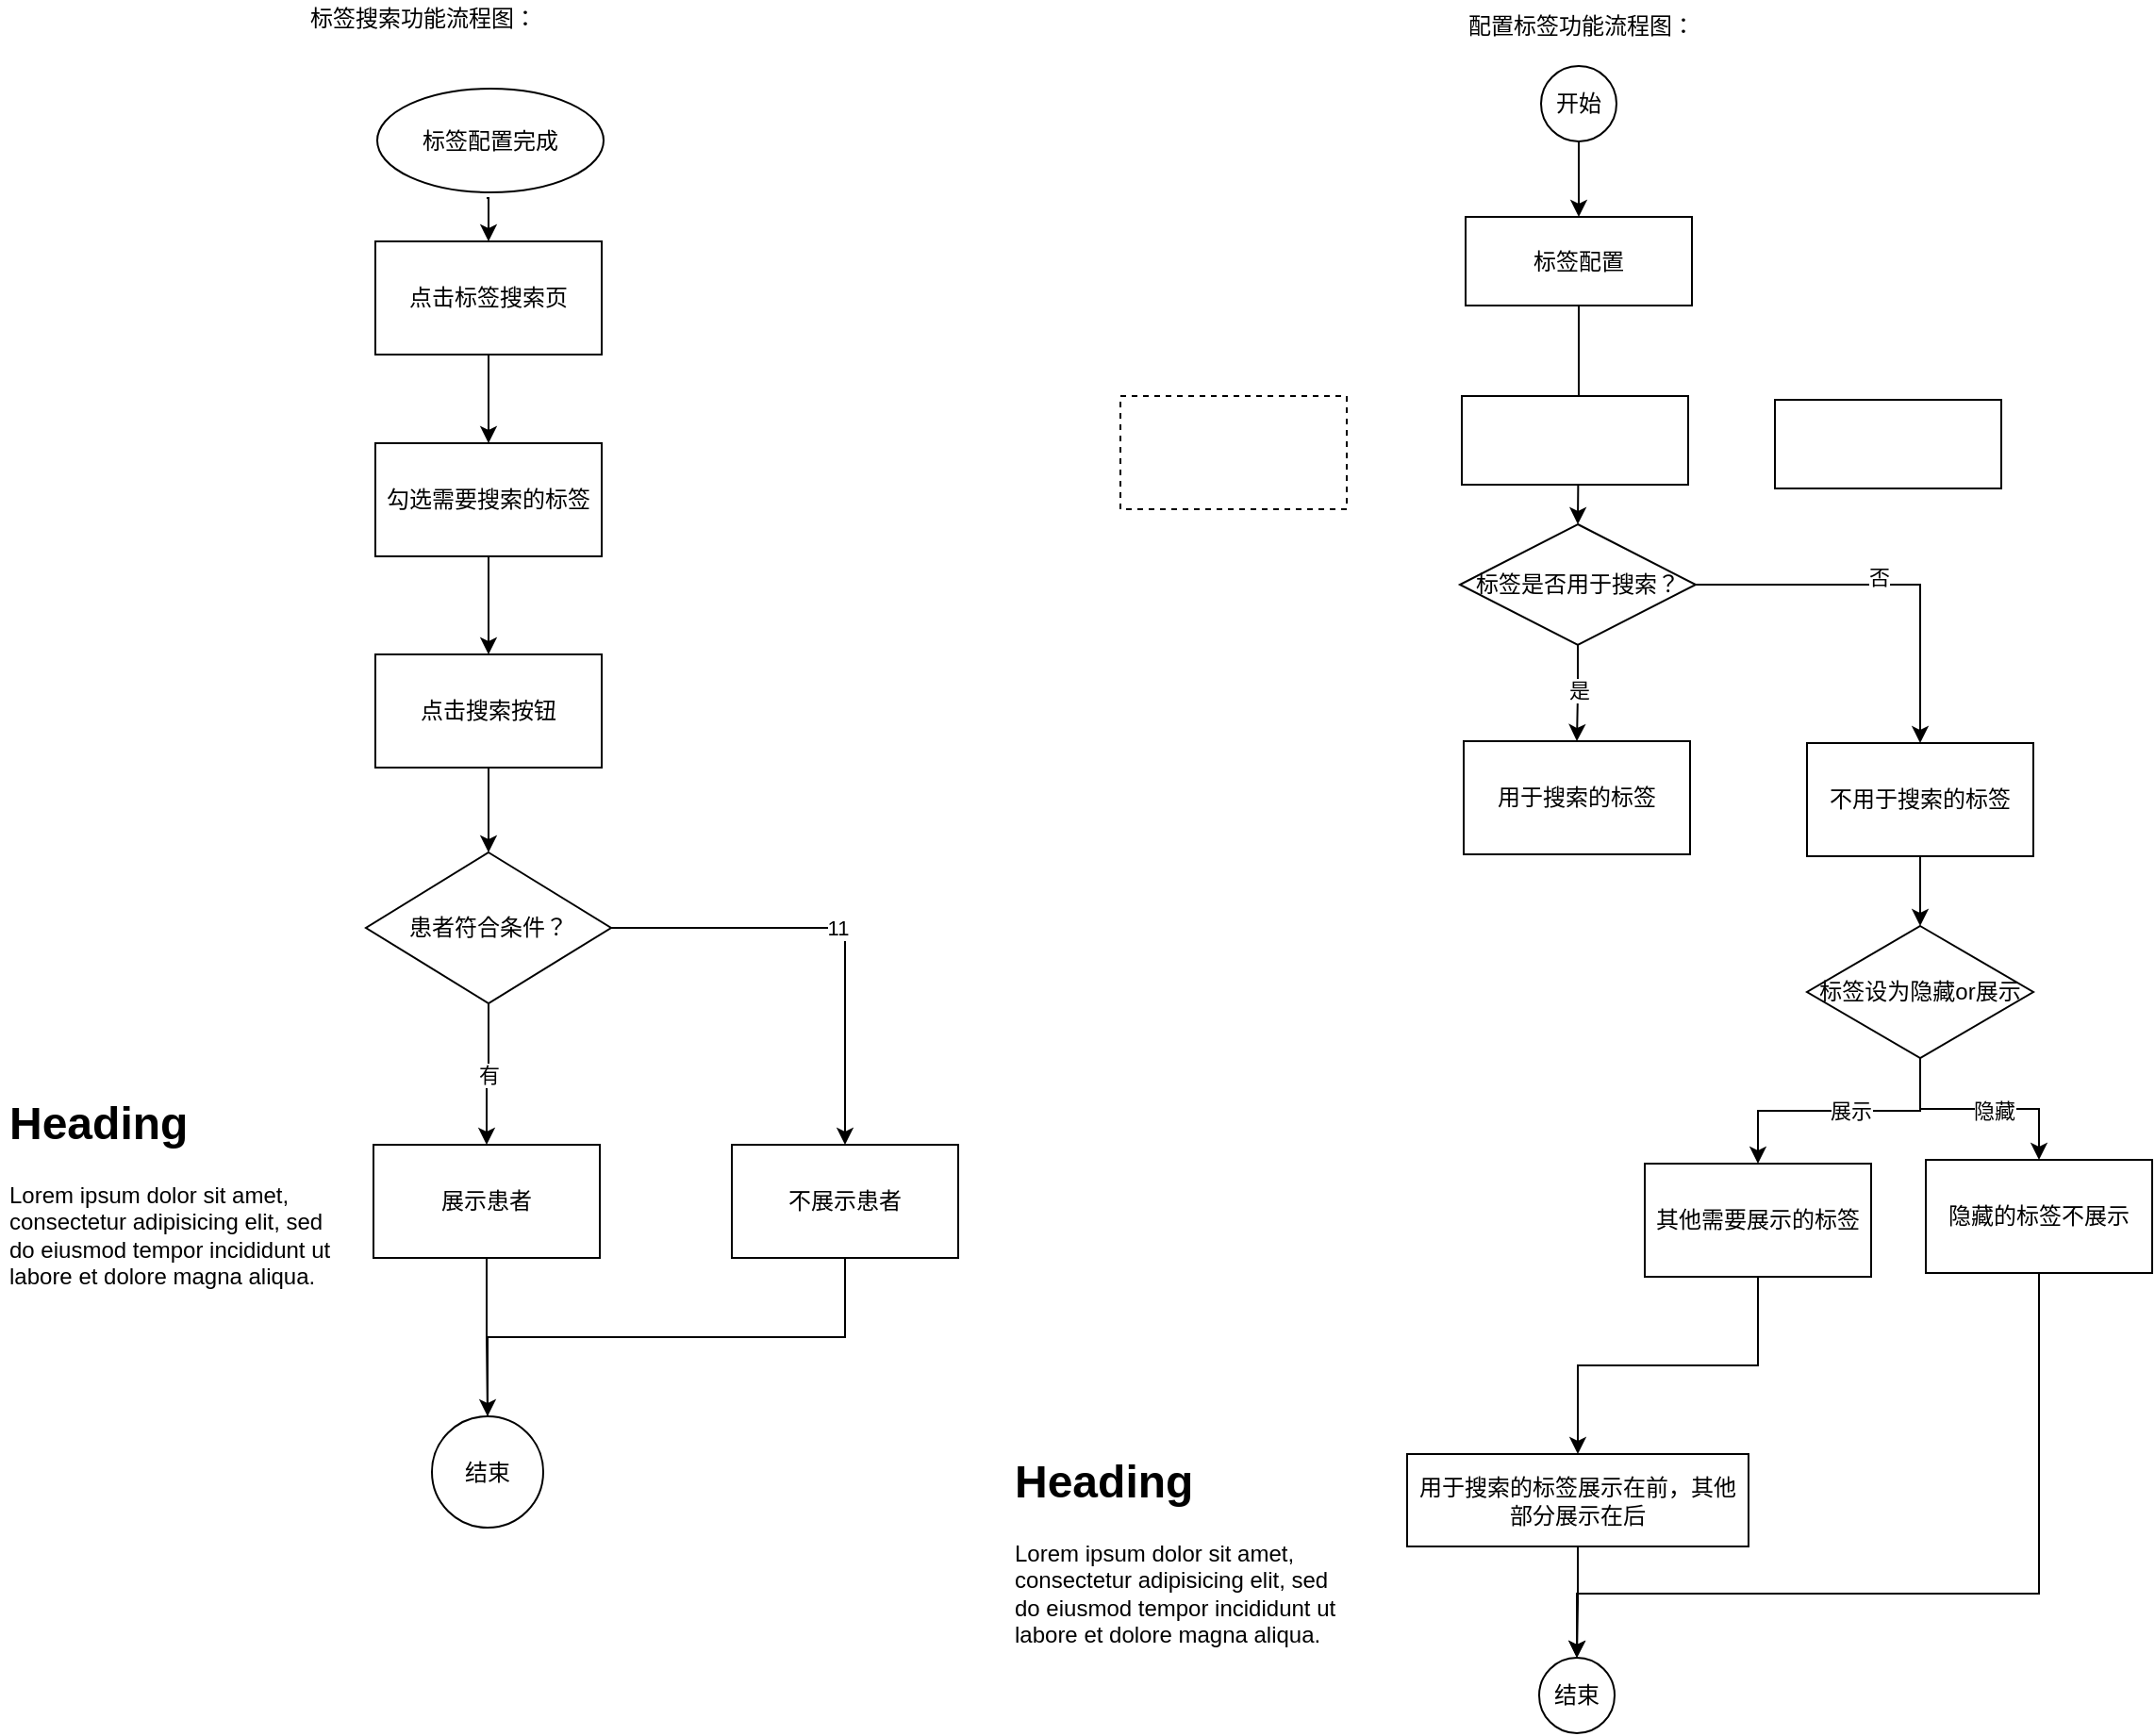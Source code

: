 <mxfile version="14.8.3" type="github">
  <diagram id="2TADyYtRJeXbwywr8u7V" name="第 1 页">
    <mxGraphModel dx="1852" dy="408" grid="0" gridSize="10" guides="0" tooltips="1" connect="1" arrows="1" fold="1" page="1" pageScale="1" pageWidth="1200" pageHeight="1920" math="0" shadow="0">
      <root>
        <mxCell id="0" />
        <mxCell id="1" parent="0" />
        <mxCell id="0NsFDEd5azYHx1vuOnu8-48" style="edgeStyle=orthogonalEdgeStyle;rounded=0;orthogonalLoop=1;jettySize=auto;html=1;entryX=0.5;entryY=0;entryDx=0;entryDy=0;" parent="1" source="0NsFDEd5azYHx1vuOnu8-5" target="0NsFDEd5azYHx1vuOnu8-15" edge="1">
          <mxGeometry relative="1" as="geometry">
            <mxPoint x="170" y="302" as="targetPoint" />
          </mxGeometry>
        </mxCell>
        <mxCell id="0NsFDEd5azYHx1vuOnu8-5" value="点击标签搜索页" style="rounded=0;whiteSpace=wrap;html=1;" parent="1" vertex="1">
          <mxGeometry x="110" y="200" width="120" height="60" as="geometry" />
        </mxCell>
        <mxCell id="0NsFDEd5azYHx1vuOnu8-47" style="edgeStyle=orthogonalEdgeStyle;rounded=0;orthogonalLoop=1;jettySize=auto;html=1;exitX=0.5;exitY=1;exitDx=0;exitDy=0;entryX=0.5;entryY=0;entryDx=0;entryDy=0;" parent="1" target="0NsFDEd5azYHx1vuOnu8-5" edge="1">
          <mxGeometry relative="1" as="geometry">
            <mxPoint x="169" y="177" as="sourcePoint" />
          </mxGeometry>
        </mxCell>
        <mxCell id="0NsFDEd5azYHx1vuOnu8-22" style="edgeStyle=orthogonalEdgeStyle;rounded=0;orthogonalLoop=1;jettySize=auto;html=1;entryX=0.5;entryY=0;entryDx=0;entryDy=0;" parent="1" source="0NsFDEd5azYHx1vuOnu8-15" target="0NsFDEd5azYHx1vuOnu8-19" edge="1">
          <mxGeometry relative="1" as="geometry" />
        </mxCell>
        <mxCell id="0NsFDEd5azYHx1vuOnu8-15" value="勾选需要搜索的标签" style="rounded=0;whiteSpace=wrap;html=1;" parent="1" vertex="1">
          <mxGeometry x="110" y="307" width="120" height="60" as="geometry" />
        </mxCell>
        <mxCell id="0NsFDEd5azYHx1vuOnu8-19" value="点击搜索按钮" style="rounded=0;whiteSpace=wrap;html=1;" parent="1" vertex="1">
          <mxGeometry x="110" y="419" width="120" height="60" as="geometry" />
        </mxCell>
        <mxCell id="0NsFDEd5azYHx1vuOnu8-33" style="edgeStyle=orthogonalEdgeStyle;rounded=0;orthogonalLoop=1;jettySize=auto;html=1;exitX=0.5;exitY=1;exitDx=0;exitDy=0;entryX=0.5;entryY=0;entryDx=0;entryDy=0;fillColor=#d5e8d4;" parent="1" source="0NsFDEd5azYHx1vuOnu8-19" target="0NsFDEd5azYHx1vuOnu8-24" edge="1">
          <mxGeometry relative="1" as="geometry">
            <mxPoint x="169" y="602" as="sourcePoint" />
          </mxGeometry>
        </mxCell>
        <mxCell id="0NsFDEd5azYHx1vuOnu8-26" value="有" style="edgeStyle=orthogonalEdgeStyle;rounded=0;orthogonalLoop=1;jettySize=auto;html=1;exitX=0.5;exitY=1;exitDx=0;exitDy=0;entryX=0.5;entryY=0;entryDx=0;entryDy=0;" parent="1" source="0NsFDEd5azYHx1vuOnu8-24" target="0NsFDEd5azYHx1vuOnu8-25" edge="1">
          <mxGeometry relative="1" as="geometry" />
        </mxCell>
        <mxCell id="0NsFDEd5azYHx1vuOnu8-35" value="11" style="edgeStyle=orthogonalEdgeStyle;rounded=0;orthogonalLoop=1;jettySize=auto;html=1;entryX=0.5;entryY=0;entryDx=0;entryDy=0;" parent="1" source="0NsFDEd5azYHx1vuOnu8-24" target="0NsFDEd5azYHx1vuOnu8-27" edge="1">
          <mxGeometry relative="1" as="geometry" />
        </mxCell>
        <mxCell id="0NsFDEd5azYHx1vuOnu8-24" value="患者符合条件？" style="rhombus;whiteSpace=wrap;html=1;" parent="1" vertex="1">
          <mxGeometry x="105" y="524" width="130" height="80" as="geometry" />
        </mxCell>
        <mxCell id="0NsFDEd5azYHx1vuOnu8-25" value="展示患者" style="rounded=0;whiteSpace=wrap;html=1;" parent="1" vertex="1">
          <mxGeometry x="109" y="679" width="120" height="60" as="geometry" />
        </mxCell>
        <mxCell id="lo-D50GMY3HxLi5D7oOY-20" style="edgeStyle=orthogonalEdgeStyle;rounded=0;orthogonalLoop=1;jettySize=auto;html=1;exitX=0.5;exitY=1;exitDx=0;exitDy=0;" edge="1" parent="1" source="0NsFDEd5azYHx1vuOnu8-27" target="0NsFDEd5azYHx1vuOnu8-45">
          <mxGeometry relative="1" as="geometry" />
        </mxCell>
        <mxCell id="0NsFDEd5azYHx1vuOnu8-27" value="不展示患者" style="rounded=0;whiteSpace=wrap;html=1;" parent="1" vertex="1">
          <mxGeometry x="299" y="679" width="120" height="60" as="geometry" />
        </mxCell>
        <mxCell id="0NsFDEd5azYHx1vuOnu8-39" style="edgeStyle=orthogonalEdgeStyle;rounded=0;orthogonalLoop=1;jettySize=auto;html=1;entryX=0.5;entryY=0;entryDx=0;entryDy=0;" parent="1" target="0NsFDEd5azYHx1vuOnu8-32" edge="1">
          <mxGeometry relative="1" as="geometry">
            <mxPoint x="530.0" y="1220" as="sourcePoint" />
          </mxGeometry>
        </mxCell>
        <mxCell id="0NsFDEd5azYHx1vuOnu8-52" value="标签搜索功能流程图：" style="text;html=1;strokeColor=none;fillColor=none;align=center;verticalAlign=middle;whiteSpace=wrap;rounded=0;" parent="1" vertex="1">
          <mxGeometry x="60" y="72" width="151" height="20" as="geometry" />
        </mxCell>
        <mxCell id="0NsFDEd5azYHx1vuOnu8-53" value="配置标签功能流程图：" style="text;html=1;strokeColor=none;fillColor=none;align=center;verticalAlign=middle;whiteSpace=wrap;rounded=0;" parent="1" vertex="1">
          <mxGeometry x="674" y="76" width="151" height="20" as="geometry" />
        </mxCell>
        <mxCell id="lo-D50GMY3HxLi5D7oOY-1" value="" style="edgeStyle=orthogonalEdgeStyle;rounded=0;orthogonalLoop=1;jettySize=auto;html=1;" edge="1" parent="1" source="0NsFDEd5azYHx1vuOnu8-54" target="0NsFDEd5azYHx1vuOnu8-55">
          <mxGeometry relative="1" as="geometry" />
        </mxCell>
        <mxCell id="0NsFDEd5azYHx1vuOnu8-54" value="开始" style="ellipse;whiteSpace=wrap;html=1;aspect=fixed;" parent="1" vertex="1">
          <mxGeometry x="728" y="107" width="40" height="40" as="geometry" />
        </mxCell>
        <mxCell id="lo-D50GMY3HxLi5D7oOY-4" style="edgeStyle=orthogonalEdgeStyle;rounded=0;orthogonalLoop=1;jettySize=auto;html=1;entryX=0.5;entryY=0;entryDx=0;entryDy=0;" edge="1" parent="1" source="0NsFDEd5azYHx1vuOnu8-55" target="0NsFDEd5azYHx1vuOnu8-78">
          <mxGeometry relative="1" as="geometry" />
        </mxCell>
        <mxCell id="0NsFDEd5azYHx1vuOnu8-55" value="标签配置" style="rounded=0;whiteSpace=wrap;html=1;" parent="1" vertex="1">
          <mxGeometry x="688" y="187" width="120" height="47" as="geometry" />
        </mxCell>
        <mxCell id="lo-D50GMY3HxLi5D7oOY-6" style="edgeStyle=orthogonalEdgeStyle;rounded=0;orthogonalLoop=1;jettySize=auto;html=1;exitX=0.5;exitY=1;exitDx=0;exitDy=0;entryX=0.5;entryY=0;entryDx=0;entryDy=0;" edge="1" parent="1" source="0NsFDEd5azYHx1vuOnu8-62" target="0NsFDEd5azYHx1vuOnu8-69">
          <mxGeometry relative="1" as="geometry" />
        </mxCell>
        <mxCell id="0NsFDEd5azYHx1vuOnu8-62" value="不用于搜索的标签" style="rounded=0;whiteSpace=wrap;html=1;" parent="1" vertex="1">
          <mxGeometry x="869" y="466" width="120" height="60" as="geometry" />
        </mxCell>
        <mxCell id="0NsFDEd5azYHx1vuOnu8-67" style="edgeStyle=orthogonalEdgeStyle;rounded=0;orthogonalLoop=1;jettySize=auto;html=1;entryX=0.5;entryY=0;entryDx=0;entryDy=0;" parent="1" source="0NsFDEd5azYHx1vuOnu8-69" target="0NsFDEd5azYHx1vuOnu8-71" edge="1">
          <mxGeometry relative="1" as="geometry" />
        </mxCell>
        <mxCell id="lo-D50GMY3HxLi5D7oOY-17" value="隐藏" style="edgeLabel;html=1;align=center;verticalAlign=middle;resizable=0;points=[];" vertex="1" connectable="0" parent="0NsFDEd5azYHx1vuOnu8-67">
          <mxGeometry x="-0.27" relative="1" as="geometry">
            <mxPoint x="23" y="1" as="offset" />
          </mxGeometry>
        </mxCell>
        <mxCell id="0NsFDEd5azYHx1vuOnu8-68" style="edgeStyle=orthogonalEdgeStyle;rounded=0;orthogonalLoop=1;jettySize=auto;html=1;entryX=0.5;entryY=0;entryDx=0;entryDy=0;" parent="1" source="0NsFDEd5azYHx1vuOnu8-69" target="0NsFDEd5azYHx1vuOnu8-73" edge="1">
          <mxGeometry relative="1" as="geometry" />
        </mxCell>
        <mxCell id="lo-D50GMY3HxLi5D7oOY-16" value="展示" style="edgeLabel;html=1;align=center;verticalAlign=middle;resizable=0;points=[];" vertex="1" connectable="0" parent="0NsFDEd5azYHx1vuOnu8-68">
          <mxGeometry x="-0.532" y="-3" relative="1" as="geometry">
            <mxPoint x="-32" y="3" as="offset" />
          </mxGeometry>
        </mxCell>
        <mxCell id="0NsFDEd5azYHx1vuOnu8-69" value="标签设为隐藏or展示" style="rhombus;whiteSpace=wrap;html=1;" parent="1" vertex="1">
          <mxGeometry x="869" y="563" width="120" height="70" as="geometry" />
        </mxCell>
        <mxCell id="lo-D50GMY3HxLi5D7oOY-21" style="edgeStyle=orthogonalEdgeStyle;rounded=0;orthogonalLoop=1;jettySize=auto;html=1;strokeColor=#000000;" edge="1" parent="1" source="0NsFDEd5azYHx1vuOnu8-71" target="lo-D50GMY3HxLi5D7oOY-10">
          <mxGeometry relative="1" as="geometry">
            <Array as="points">
              <mxPoint x="992" y="917" />
              <mxPoint x="747" y="917" />
            </Array>
          </mxGeometry>
        </mxCell>
        <mxCell id="0NsFDEd5azYHx1vuOnu8-71" value="隐藏的标签不展示" style="rounded=0;whiteSpace=wrap;html=1;" parent="1" vertex="1">
          <mxGeometry x="932" y="687" width="120" height="60" as="geometry" />
        </mxCell>
        <mxCell id="0NsFDEd5azYHx1vuOnu8-72" style="edgeStyle=orthogonalEdgeStyle;rounded=0;orthogonalLoop=1;jettySize=auto;html=1;entryX=0.5;entryY=0;entryDx=0;entryDy=0;" parent="1" source="0NsFDEd5azYHx1vuOnu8-73" target="0NsFDEd5azYHx1vuOnu8-75" edge="1">
          <mxGeometry relative="1" as="geometry" />
        </mxCell>
        <mxCell id="0NsFDEd5azYHx1vuOnu8-73" value="其他需要展示的标签" style="rounded=0;whiteSpace=wrap;html=1;" parent="1" vertex="1">
          <mxGeometry x="783" y="689" width="120" height="60" as="geometry" />
        </mxCell>
        <mxCell id="lo-D50GMY3HxLi5D7oOY-13" style="edgeStyle=orthogonalEdgeStyle;rounded=0;orthogonalLoop=1;jettySize=auto;html=1;exitX=0.5;exitY=1;exitDx=0;exitDy=0;" edge="1" parent="1" source="0NsFDEd5azYHx1vuOnu8-75" target="lo-D50GMY3HxLi5D7oOY-10">
          <mxGeometry relative="1" as="geometry" />
        </mxCell>
        <mxCell id="0NsFDEd5azYHx1vuOnu8-75" value="用于搜索的标签展示在前，其他部分展示在后" style="rounded=0;whiteSpace=wrap;html=1;" parent="1" vertex="1">
          <mxGeometry x="657" y="843" width="181" height="49" as="geometry" />
        </mxCell>
        <mxCell id="lo-D50GMY3HxLi5D7oOY-5" style="edgeStyle=orthogonalEdgeStyle;rounded=0;orthogonalLoop=1;jettySize=auto;html=1;exitX=0.5;exitY=1;exitDx=0;exitDy=0;entryX=0.5;entryY=0;entryDx=0;entryDy=0;" edge="1" parent="1" source="0NsFDEd5azYHx1vuOnu8-78" target="lo-D50GMY3HxLi5D7oOY-3">
          <mxGeometry relative="1" as="geometry" />
        </mxCell>
        <mxCell id="lo-D50GMY3HxLi5D7oOY-14" value="是" style="edgeLabel;html=1;align=center;verticalAlign=middle;resizable=0;points=[];" vertex="1" connectable="0" parent="lo-D50GMY3HxLi5D7oOY-5">
          <mxGeometry x="-0.091" relative="1" as="geometry">
            <mxPoint as="offset" />
          </mxGeometry>
        </mxCell>
        <mxCell id="lo-D50GMY3HxLi5D7oOY-9" style="edgeStyle=orthogonalEdgeStyle;rounded=0;orthogonalLoop=1;jettySize=auto;html=1;exitX=1;exitY=0.5;exitDx=0;exitDy=0;" edge="1" parent="1" source="0NsFDEd5azYHx1vuOnu8-78" target="0NsFDEd5azYHx1vuOnu8-62">
          <mxGeometry relative="1" as="geometry" />
        </mxCell>
        <mxCell id="lo-D50GMY3HxLi5D7oOY-15" value="否" style="edgeLabel;html=1;align=center;verticalAlign=middle;resizable=0;points=[];" vertex="1" connectable="0" parent="lo-D50GMY3HxLi5D7oOY-9">
          <mxGeometry x="-0.046" y="4" relative="1" as="geometry">
            <mxPoint as="offset" />
          </mxGeometry>
        </mxCell>
        <mxCell id="0NsFDEd5azYHx1vuOnu8-78" value="标签是否用于搜索？" style="rhombus;whiteSpace=wrap;html=1;" parent="1" vertex="1">
          <mxGeometry x="685" y="350" width="125" height="64" as="geometry" />
        </mxCell>
        <mxCell id="0NsFDEd5azYHx1vuOnu8-79" style="edgeStyle=orthogonalEdgeStyle;rounded=0;orthogonalLoop=1;jettySize=auto;html=1;exitX=0.5;exitY=1;exitDx=0;exitDy=0;" parent="1" source="0NsFDEd5azYHx1vuOnu8-53" target="0NsFDEd5azYHx1vuOnu8-53" edge="1">
          <mxGeometry relative="1" as="geometry" />
        </mxCell>
        <mxCell id="lo-D50GMY3HxLi5D7oOY-2" value="&lt;span&gt;标签配置完成&lt;/span&gt;" style="ellipse;whiteSpace=wrap;html=1;" vertex="1" parent="1">
          <mxGeometry x="111" y="119" width="120" height="55" as="geometry" />
        </mxCell>
        <mxCell id="lo-D50GMY3HxLi5D7oOY-3" value="用于搜索的标签" style="rounded=0;whiteSpace=wrap;html=1;" vertex="1" parent="1">
          <mxGeometry x="687" y="465" width="120" height="60" as="geometry" />
        </mxCell>
        <mxCell id="lo-D50GMY3HxLi5D7oOY-10" value="结束" style="ellipse;whiteSpace=wrap;html=1;aspect=fixed;" vertex="1" parent="1">
          <mxGeometry x="727" y="951" width="40" height="40" as="geometry" />
        </mxCell>
        <mxCell id="0NsFDEd5azYHx1vuOnu8-45" value="结束" style="ellipse;whiteSpace=wrap;html=1;aspect=fixed;" parent="1" vertex="1">
          <mxGeometry x="140" y="823" width="59" height="59" as="geometry" />
        </mxCell>
        <mxCell id="lo-D50GMY3HxLi5D7oOY-18" value="" style="edgeStyle=orthogonalEdgeStyle;rounded=0;orthogonalLoop=1;jettySize=auto;html=1;exitX=0.5;exitY=1;exitDx=0;exitDy=0;endArrow=none;" edge="1" parent="1" source="0NsFDEd5azYHx1vuOnu8-25" target="0NsFDEd5azYHx1vuOnu8-45">
          <mxGeometry relative="1" as="geometry">
            <mxPoint x="359" y="1289" as="targetPoint" />
            <mxPoint x="169" y="739" as="sourcePoint" />
          </mxGeometry>
        </mxCell>
        <mxCell id="lo-D50GMY3HxLi5D7oOY-22" value="&lt;h1&gt;Heading&lt;/h1&gt;&lt;p&gt;Lorem ipsum dolor sit amet, consectetur adipisicing elit, sed do eiusmod tempor incididunt ut labore et dolore magna aliqua.&lt;/p&gt;" style="text;html=1;strokeColor=none;fillColor=none;spacing=5;spacingTop=-20;whiteSpace=wrap;overflow=hidden;rounded=0;" vertex="1" parent="1">
          <mxGeometry x="444" y="838" width="190" height="120" as="geometry" />
        </mxCell>
        <mxCell id="lo-D50GMY3HxLi5D7oOY-23" value="&lt;h1&gt;Heading&lt;/h1&gt;&lt;p&gt;Lorem ipsum dolor sit amet, consectetur adipisicing elit, sed do eiusmod tempor incididunt ut labore et dolore magna aliqua.&lt;/p&gt;" style="text;html=1;strokeColor=none;fillColor=none;spacing=5;spacingTop=-20;whiteSpace=wrap;overflow=hidden;rounded=0;" vertex="1" parent="1">
          <mxGeometry x="-89" y="648" width="190" height="120" as="geometry" />
        </mxCell>
        <mxCell id="lo-D50GMY3HxLi5D7oOY-24" value="" style="rounded=0;whiteSpace=wrap;html=1;dashed=1;" vertex="1" parent="1">
          <mxGeometry x="505" y="282" width="120" height="60" as="geometry" />
        </mxCell>
        <mxCell id="lo-D50GMY3HxLi5D7oOY-25" value="" style="rounded=0;whiteSpace=wrap;html=1;" vertex="1" parent="1">
          <mxGeometry x="686" y="282" width="120" height="47" as="geometry" />
        </mxCell>
        <mxCell id="lo-D50GMY3HxLi5D7oOY-26" value="" style="rounded=0;whiteSpace=wrap;html=1;" vertex="1" parent="1">
          <mxGeometry x="852" y="284" width="120" height="47" as="geometry" />
        </mxCell>
      </root>
    </mxGraphModel>
  </diagram>
</mxfile>
